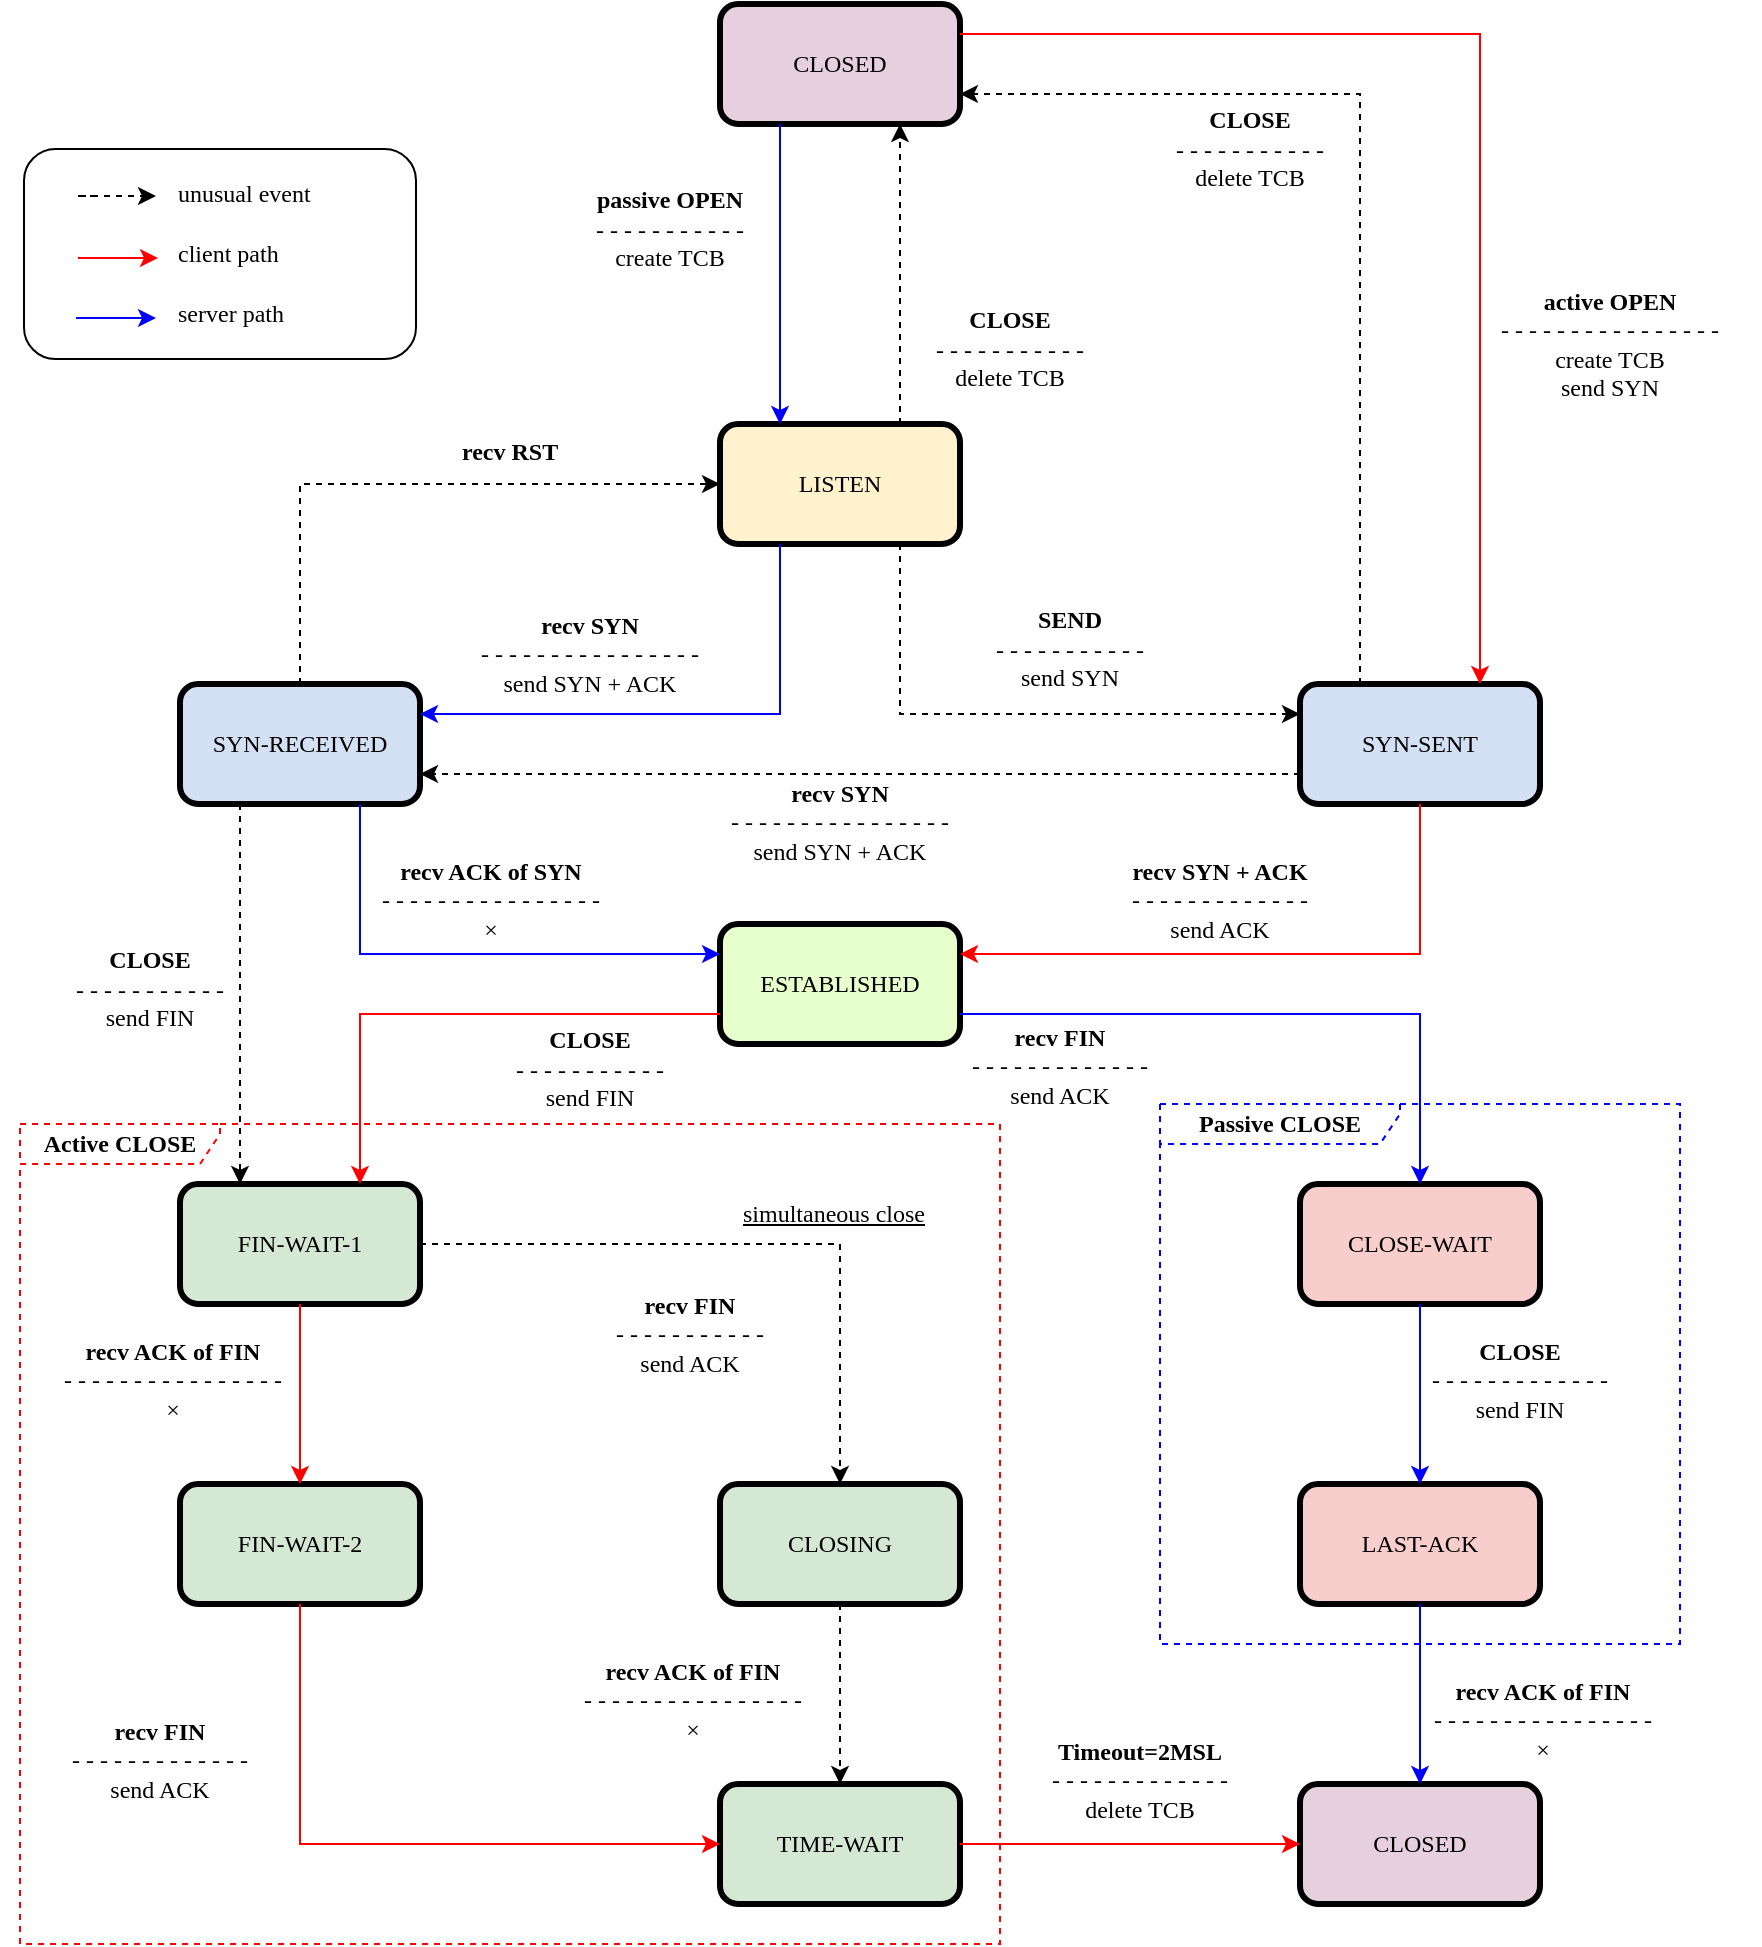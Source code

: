 <mxfile version="21.2.9" type="github">
  <diagram name="Page-1" id="c7558073-3199-34d8-9f00-42111426c3f3">
    <mxGraphModel dx="608" dy="942" grid="1" gridSize="10" guides="1" tooltips="1" connect="1" arrows="1" fold="1" page="1" pageScale="1" pageWidth="826" pageHeight="1169" background="none" math="0" shadow="0">
      <root>
        <mxCell id="0" />
        <mxCell id="1" parent="0" />
        <mxCell id="DdDH8tfC4Vi8uiK7Jez3-198" value="" style="rounded=1;whiteSpace=wrap;html=1;fontFamily=Comic Sans MS;" vertex="1" parent="1">
          <mxGeometry x="1258" y="171.5" width="196" height="105" as="geometry" />
        </mxCell>
        <mxCell id="DdDH8tfC4Vi8uiK7Jez3-146" value="&lt;div align=&quot;center&quot;&gt;&lt;b&gt;CLOSE&lt;br&gt;&lt;/b&gt;&lt;/div&gt;&lt;div align=&quot;center&quot;&gt;- - - - - - - - - - - - -&lt;br&gt;&lt;/div&gt;&lt;div align=&quot;center&quot;&gt;send FIN&lt;/div&gt;" style="text;whiteSpace=wrap;html=1;fontSize=12;fontFamily=Comic Sans MS;fontColor=default;align=center;" vertex="1" parent="1">
          <mxGeometry x="1936" y="759" width="140" height="70" as="geometry" />
        </mxCell>
        <mxCell id="DdDH8tfC4Vi8uiK7Jez3-96" value="LISTEN" style="rounded=1;whiteSpace=wrap;html=1;strokeColor=default;strokeWidth=3;fontFamily=Comic Sans MS;fontSize=12;fontColor=default;fillColor=#FFF2CC;shadow=0;" vertex="1" parent="1">
          <mxGeometry x="1606" y="309" width="120" height="60" as="geometry" />
        </mxCell>
        <mxCell id="DdDH8tfC4Vi8uiK7Jez3-98" value="&lt;div&gt;CLOSED&lt;/div&gt;" style="rounded=1;whiteSpace=wrap;html=1;strokeColor=default;strokeWidth=3;fontFamily=Comic Sans MS;fontSize=12;fontColor=default;fillColor=#E6D0DE;shadow=0;" vertex="1" parent="1">
          <mxGeometry x="1606" y="99" width="120" height="60" as="geometry" />
        </mxCell>
        <mxCell id="DdDH8tfC4Vi8uiK7Jez3-101" value="SYN-RECEIVED" style="rounded=1;whiteSpace=wrap;html=1;strokeColor=default;strokeWidth=3;fontFamily=Comic Sans MS;fontSize=12;fontColor=default;fillColor=#D4E1F5;shadow=0;" vertex="1" parent="1">
          <mxGeometry x="1336" y="439" width="120" height="60" as="geometry" />
        </mxCell>
        <mxCell id="DdDH8tfC4Vi8uiK7Jez3-102" value="&lt;div&gt;SYN-SENT&lt;/div&gt;" style="rounded=1;whiteSpace=wrap;html=1;strokeColor=default;strokeWidth=3;fontFamily=Comic Sans MS;fontSize=12;fontColor=default;fillColor=#D4E1F5;shadow=0;" vertex="1" parent="1">
          <mxGeometry x="1896" y="439" width="120" height="60" as="geometry" />
        </mxCell>
        <mxCell id="DdDH8tfC4Vi8uiK7Jez3-105" value="ESTABLISHED " style="rounded=1;whiteSpace=wrap;html=1;strokeColor=default;strokeWidth=3;fontFamily=Comic Sans MS;fontSize=12;fontColor=default;fillColor=#E6FFCC;shadow=0;" vertex="1" parent="1">
          <mxGeometry x="1606" y="559" width="120" height="60" as="geometry" />
        </mxCell>
        <mxCell id="DdDH8tfC4Vi8uiK7Jez3-106" value="&lt;div&gt;FIN-WAIT-1&lt;/div&gt;" style="rounded=1;whiteSpace=wrap;html=1;strokeColor=default;strokeWidth=3;fontFamily=Comic Sans MS;fontSize=12;fontColor=default;fillColor=#D5E8D4;shadow=0;" vertex="1" parent="1">
          <mxGeometry x="1336" y="689" width="120" height="60" as="geometry" />
        </mxCell>
        <mxCell id="DdDH8tfC4Vi8uiK7Jez3-107" value="&lt;div&gt;CLOSE-WAIT&lt;/div&gt;" style="rounded=1;whiteSpace=wrap;html=1;strokeColor=default;strokeWidth=3;fontFamily=Comic Sans MS;fontSize=12;fontColor=default;fillColor=#F8CECC;shadow=0;" vertex="1" parent="1">
          <mxGeometry x="1896" y="689" width="120" height="60" as="geometry" />
        </mxCell>
        <mxCell id="DdDH8tfC4Vi8uiK7Jez3-108" value="&lt;div&gt;FIN-WAIT-2&lt;/div&gt;" style="rounded=1;whiteSpace=wrap;html=1;strokeColor=default;strokeWidth=3;fontFamily=Comic Sans MS;fontSize=12;fontColor=default;fillColor=#D5E8D4;shadow=0;" vertex="1" parent="1">
          <mxGeometry x="1336" y="839" width="120" height="60" as="geometry" />
        </mxCell>
        <mxCell id="DdDH8tfC4Vi8uiK7Jez3-109" value="CLOSING" style="rounded=1;whiteSpace=wrap;html=1;strokeColor=default;strokeWidth=3;fontFamily=Comic Sans MS;fontSize=12;fontColor=default;fillColor=#D5E8D4;shadow=0;" vertex="1" parent="1">
          <mxGeometry x="1606" y="839" width="120" height="60" as="geometry" />
        </mxCell>
        <mxCell id="DdDH8tfC4Vi8uiK7Jez3-110" value="LAST-ACK" style="rounded=1;whiteSpace=wrap;html=1;strokeColor=default;strokeWidth=3;fontFamily=Comic Sans MS;fontSize=12;fontColor=default;fillColor=#F8CECC;shadow=0;" vertex="1" parent="1">
          <mxGeometry x="1896" y="839" width="120" height="60" as="geometry" />
        </mxCell>
        <mxCell id="DdDH8tfC4Vi8uiK7Jez3-111" value="&lt;div&gt;CLOSED&lt;/div&gt;" style="rounded=1;whiteSpace=wrap;html=1;strokeColor=default;strokeWidth=3;fontFamily=Comic Sans MS;fontSize=12;fontColor=default;fillColor=#E6D0DE;shadow=0;" vertex="1" parent="1">
          <mxGeometry x="1896" y="989" width="120" height="60" as="geometry" />
        </mxCell>
        <mxCell id="DdDH8tfC4Vi8uiK7Jez3-112" value="TIME-WAIT" style="rounded=1;whiteSpace=wrap;html=1;strokeColor=default;strokeWidth=3;fontFamily=Comic Sans MS;fontSize=12;fontColor=default;fillColor=#D5E8D4;shadow=0;" vertex="1" parent="1">
          <mxGeometry x="1606" y="989" width="120" height="60" as="geometry" />
        </mxCell>
        <mxCell id="DdDH8tfC4Vi8uiK7Jez3-115" value="&lt;div align=&quot;center&quot;&gt;&lt;b&gt;active OPEN&lt;/b&gt;&lt;/div&gt;&lt;div align=&quot;center&quot;&gt;- - - - - - - - - - - - - - - -&lt;br&gt;&lt;/div&gt;&lt;div align=&quot;center&quot;&gt;create TCB&lt;/div&gt;&lt;div align=&quot;center&quot;&gt;send SYN&lt;/div&gt;" style="text;html=1;strokeColor=none;fillColor=none;align=center;verticalAlign=middle;whiteSpace=wrap;rounded=0;fontSize=12;fontFamily=Comic Sans MS;fontColor=default;shadow=0;" vertex="1" parent="1">
          <mxGeometry x="1976" y="259" width="150" height="20" as="geometry" />
        </mxCell>
        <mxCell id="DdDH8tfC4Vi8uiK7Jez3-117" value="" style="endArrow=classic;html=1;rounded=0;fontFamily=Comic Sans MS;fontSize=12;fontColor=default;exitX=1;exitY=0.25;exitDx=0;exitDy=0;entryX=0.75;entryY=0;entryDx=0;entryDy=0;fillColor=#FF0000;strokeColor=#FF0000;shadow=0;" edge="1" parent="1" source="DdDH8tfC4Vi8uiK7Jez3-98" target="DdDH8tfC4Vi8uiK7Jez3-102">
          <mxGeometry width="50" height="50" relative="1" as="geometry">
            <mxPoint x="1766" y="719" as="sourcePoint" />
            <mxPoint x="1816" y="669" as="targetPoint" />
            <Array as="points">
              <mxPoint x="1986" y="114" />
            </Array>
          </mxGeometry>
        </mxCell>
        <mxCell id="DdDH8tfC4Vi8uiK7Jez3-124" value="" style="endArrow=classic;html=1;rounded=0;dashed=1;fontFamily=Comic Sans MS;fontSize=12;fontColor=default;exitX=0.25;exitY=0;exitDx=0;exitDy=0;entryX=1;entryY=0.75;entryDx=0;entryDy=0;fillColor=#FF0000;strokeColor=#000000;shadow=0;" edge="1" parent="1" source="DdDH8tfC4Vi8uiK7Jez3-102" target="DdDH8tfC4Vi8uiK7Jez3-98">
          <mxGeometry width="50" height="50" relative="1" as="geometry">
            <mxPoint x="1736" y="124" as="sourcePoint" />
            <mxPoint x="1996" y="449" as="targetPoint" />
            <Array as="points">
              <mxPoint x="1926" y="144" />
            </Array>
          </mxGeometry>
        </mxCell>
        <mxCell id="DdDH8tfC4Vi8uiK7Jez3-127" value="" style="endArrow=classic;html=1;rounded=0;fontFamily=Comic Sans MS;fontSize=12;fontColor=default;exitX=0.25;exitY=1;exitDx=0;exitDy=0;fillColor=#FF0000;strokeColor=#0000FF;entryX=0.25;entryY=0;entryDx=0;entryDy=0;shadow=0;" edge="1" parent="1" source="DdDH8tfC4Vi8uiK7Jez3-98" target="DdDH8tfC4Vi8uiK7Jez3-96">
          <mxGeometry width="50" height="50" relative="1" as="geometry">
            <mxPoint x="1736" y="124" as="sourcePoint" />
            <mxPoint x="1696" y="299" as="targetPoint" />
            <Array as="points" />
          </mxGeometry>
        </mxCell>
        <mxCell id="DdDH8tfC4Vi8uiK7Jez3-128" value="" style="endArrow=classic;html=1;rounded=0;dashed=1;fontFamily=Comic Sans MS;fontSize=12;fontColor=default;exitX=0.75;exitY=0;exitDx=0;exitDy=0;entryX=0.75;entryY=1;entryDx=0;entryDy=0;fillColor=#FF0000;strokeColor=#000000;shadow=0;" edge="1" parent="1" source="DdDH8tfC4Vi8uiK7Jez3-96" target="DdDH8tfC4Vi8uiK7Jez3-98">
          <mxGeometry width="50" height="50" relative="1" as="geometry">
            <mxPoint x="1646" y="169" as="sourcePoint" />
            <mxPoint x="1646" y="319" as="targetPoint" />
            <Array as="points" />
          </mxGeometry>
        </mxCell>
        <mxCell id="DdDH8tfC4Vi8uiK7Jez3-131" value="&lt;div&gt;&lt;br&gt;&lt;/div&gt;&lt;div&gt;&lt;b&gt;CLOSE&lt;/b&gt;&lt;br&gt;&lt;/div&gt;&lt;div&gt;- - - - - - - - - - - &lt;br&gt;&lt;/div&gt;&lt;div&gt;delete TCB&lt;/div&gt;" style="text;html=1;strokeColor=none;fillColor=none;align=center;verticalAlign=middle;whiteSpace=wrap;rounded=0;fontSize=12;fontFamily=Comic Sans MS;fontColor=default;shadow=0;" vertex="1" parent="1">
          <mxGeometry x="1796" y="149" width="150" height="30" as="geometry" />
        </mxCell>
        <mxCell id="DdDH8tfC4Vi8uiK7Jez3-132" value="&lt;div&gt;&lt;br&gt;&lt;/div&gt;&lt;div&gt;&lt;b&gt;passive OPEN&lt;/b&gt;&lt;br&gt;&lt;/div&gt;&lt;div&gt;- - - - - - - - - - - &lt;br&gt;&lt;/div&gt;&lt;div&gt;create TCB&lt;/div&gt;" style="text;html=1;strokeColor=none;fillColor=none;align=center;verticalAlign=middle;whiteSpace=wrap;rounded=0;fontSize=12;fontFamily=Comic Sans MS;fontColor=default;shadow=0;" vertex="1" parent="1">
          <mxGeometry x="1506" y="189" width="150" height="30" as="geometry" />
        </mxCell>
        <mxCell id="DdDH8tfC4Vi8uiK7Jez3-133" value="&lt;div&gt;&lt;br&gt;&lt;/div&gt;&lt;div&gt;&lt;b&gt;CLOSE&lt;/b&gt;&lt;br&gt;&lt;/div&gt;&lt;div&gt;- - - - - - - - - - - &lt;br&gt;&lt;/div&gt;&lt;div&gt;delete TCB&lt;/div&gt;" style="text;html=1;strokeColor=none;fillColor=none;align=center;verticalAlign=middle;whiteSpace=wrap;rounded=0;fontSize=12;fontFamily=Comic Sans MS;fontColor=default;shadow=0;" vertex="1" parent="1">
          <mxGeometry x="1676" y="249" width="150" height="30" as="geometry" />
        </mxCell>
        <mxCell id="DdDH8tfC4Vi8uiK7Jez3-136" value="" style="endArrow=classic;html=1;rounded=0;fontFamily=Comic Sans MS;fontSize=12;fontColor=default;exitX=0.25;exitY=1;exitDx=0;exitDy=0;fillColor=#FF0000;strokeColor=#0000FF;entryX=1;entryY=0.25;entryDx=0;entryDy=0;shadow=0;" edge="1" parent="1" source="DdDH8tfC4Vi8uiK7Jez3-96" target="DdDH8tfC4Vi8uiK7Jez3-101">
          <mxGeometry width="50" height="50" relative="1" as="geometry">
            <mxPoint x="1646" y="169" as="sourcePoint" />
            <mxPoint x="1646" y="319" as="targetPoint" />
            <Array as="points">
              <mxPoint x="1636" y="454" />
            </Array>
          </mxGeometry>
        </mxCell>
        <mxCell id="DdDH8tfC4Vi8uiK7Jez3-137" value="&lt;div align=&quot;center&quot;&gt;&lt;b&gt;recv SYN&lt;br&gt;&lt;/b&gt;&lt;/div&gt;&lt;div align=&quot;center&quot;&gt;- - - - - - - - - - - - - - - -&lt;br&gt;&lt;/div&gt;&lt;div align=&quot;center&quot;&gt;send SYN + ACK&lt;br&gt;&lt;/div&gt;" style="text;html=1;strokeColor=none;fillColor=none;align=center;verticalAlign=middle;whiteSpace=wrap;rounded=0;fontSize=12;fontFamily=Comic Sans MS;fontColor=default;shadow=0;" vertex="1" parent="1">
          <mxGeometry x="1466" y="409" width="150" height="30" as="geometry" />
        </mxCell>
        <mxCell id="DdDH8tfC4Vi8uiK7Jez3-138" value="" style="endArrow=classic;html=1;rounded=0;dashed=1;fontFamily=Comic Sans MS;fontSize=12;fontColor=default;fillColor=#FF0000;strokeColor=#000000;shadow=0;exitX=0;exitY=0.75;exitDx=0;exitDy=0;entryX=1;entryY=0.75;entryDx=0;entryDy=0;" edge="1" parent="1" source="DdDH8tfC4Vi8uiK7Jez3-102" target="DdDH8tfC4Vi8uiK7Jez3-101">
          <mxGeometry width="50" height="50" relative="1" as="geometry">
            <mxPoint x="1886" y="480" as="sourcePoint" />
            <mxPoint x="1470" y="500" as="targetPoint" />
            <Array as="points" />
          </mxGeometry>
        </mxCell>
        <mxCell id="DdDH8tfC4Vi8uiK7Jez3-139" value="&lt;div align=&quot;center&quot;&gt;&lt;b&gt;recv SYN&lt;br&gt;&lt;/b&gt;&lt;/div&gt;&lt;div align=&quot;center&quot;&gt;- - - - - - - - - - - - - - - -&lt;br&gt;&lt;/div&gt;&lt;div align=&quot;center&quot;&gt;send SYN + ACK&lt;br&gt;&lt;/div&gt;" style="text;html=1;strokeColor=none;fillColor=none;align=center;verticalAlign=middle;whiteSpace=wrap;rounded=0;fontSize=12;fontFamily=Comic Sans MS;fontColor=default;shadow=0;" vertex="1" parent="1">
          <mxGeometry x="1591" y="493" width="150" height="30" as="geometry" />
        </mxCell>
        <mxCell id="DdDH8tfC4Vi8uiK7Jez3-141" value="" style="endArrow=classic;html=1;rounded=0;fontFamily=Comic Sans MS;fontSize=12;fontColor=default;exitX=0.75;exitY=1;exitDx=0;exitDy=0;fillColor=#FF0000;strokeColor=#0000FF;entryX=0;entryY=0.25;entryDx=0;entryDy=0;shadow=0;" edge="1" parent="1" source="DdDH8tfC4Vi8uiK7Jez3-101" target="DdDH8tfC4Vi8uiK7Jez3-105">
          <mxGeometry width="50" height="50" relative="1" as="geometry">
            <mxPoint x="1646" y="379" as="sourcePoint" />
            <mxPoint x="1466" y="464" as="targetPoint" />
            <Array as="points">
              <mxPoint x="1426" y="574" />
            </Array>
          </mxGeometry>
        </mxCell>
        <mxCell id="DdDH8tfC4Vi8uiK7Jez3-142" value="" style="endArrow=classic;html=1;rounded=0;fontFamily=Comic Sans MS;fontSize=12;fontColor=default;exitX=1;exitY=0.75;exitDx=0;exitDy=0;fillColor=#FF0000;strokeColor=#0000FF;entryX=0.5;entryY=0;entryDx=0;entryDy=0;shadow=0;" edge="1" parent="1" source="DdDH8tfC4Vi8uiK7Jez3-105" target="DdDH8tfC4Vi8uiK7Jez3-107">
          <mxGeometry width="50" height="50" relative="1" as="geometry">
            <mxPoint x="1406" y="509" as="sourcePoint" />
            <mxPoint x="1616" y="584" as="targetPoint" />
            <Array as="points">
              <mxPoint x="1956" y="604" />
            </Array>
          </mxGeometry>
        </mxCell>
        <mxCell id="DdDH8tfC4Vi8uiK7Jez3-143" value="" style="endArrow=classic;html=1;rounded=0;fontFamily=Comic Sans MS;fontSize=12;fontColor=default;exitX=0.5;exitY=1;exitDx=0;exitDy=0;fillColor=#FF0000;strokeColor=#0000FF;entryX=0.5;entryY=0;entryDx=0;entryDy=0;shadow=0;" edge="1" parent="1" source="DdDH8tfC4Vi8uiK7Jez3-107" target="DdDH8tfC4Vi8uiK7Jez3-110">
          <mxGeometry width="50" height="50" relative="1" as="geometry">
            <mxPoint x="1736" y="584" as="sourcePoint" />
            <mxPoint x="1966" y="679" as="targetPoint" />
            <Array as="points" />
          </mxGeometry>
        </mxCell>
        <mxCell id="DdDH8tfC4Vi8uiK7Jez3-144" value="&lt;div align=&quot;center&quot;&gt;&lt;b&gt;recv ACK of SYN&lt;br&gt;&lt;/b&gt;&lt;/div&gt;&lt;div align=&quot;center&quot;&gt;- - - - - - - - - - - - - - - -&lt;br&gt;&lt;/div&gt;&lt;div align=&quot;center&quot;&gt;×&lt;br&gt;&lt;/div&gt;" style="text;whiteSpace=wrap;html=1;fontSize=12;fontFamily=Comic Sans MS;fontColor=default;" vertex="1" parent="1">
          <mxGeometry x="1435" y="519" width="140" height="70" as="geometry" />
        </mxCell>
        <mxCell id="DdDH8tfC4Vi8uiK7Jez3-145" value="&lt;div align=&quot;center&quot;&gt;&lt;b&gt;recv FIN&lt;/b&gt;&lt;/div&gt;&lt;div align=&quot;center&quot;&gt;- - - - - - - - - - - - -&lt;br&gt;&lt;/div&gt;&lt;div align=&quot;center&quot;&gt;send ACK&lt;br&gt;&lt;/div&gt;" style="text;whiteSpace=wrap;html=1;fontSize=12;fontFamily=Comic Sans MS;fontColor=default;align=center;" vertex="1" parent="1">
          <mxGeometry x="1706" y="602" width="140" height="70" as="geometry" />
        </mxCell>
        <mxCell id="DdDH8tfC4Vi8uiK7Jez3-147" value="" style="endArrow=classic;html=1;rounded=0;fontFamily=Comic Sans MS;fontSize=12;fontColor=default;exitX=0.5;exitY=1;exitDx=0;exitDy=0;fillColor=#FF0000;strokeColor=#0000FF;entryX=0.5;entryY=0;entryDx=0;entryDy=0;shadow=0;" edge="1" parent="1" source="DdDH8tfC4Vi8uiK7Jez3-110" target="DdDH8tfC4Vi8uiK7Jez3-111">
          <mxGeometry width="50" height="50" relative="1" as="geometry">
            <mxPoint x="1966" y="739" as="sourcePoint" />
            <mxPoint x="1966" y="859" as="targetPoint" />
            <Array as="points" />
          </mxGeometry>
        </mxCell>
        <mxCell id="DdDH8tfC4Vi8uiK7Jez3-148" value="&lt;div align=&quot;center&quot;&gt;&lt;b&gt;recv ACK of FIN&lt;br&gt;&lt;/b&gt;&lt;/div&gt;&lt;div align=&quot;center&quot;&gt;- - - - - - - - - - - - - - - -&lt;br&gt;&lt;/div&gt;&lt;div align=&quot;center&quot;&gt;×&lt;br&gt;&lt;/div&gt;" style="text;whiteSpace=wrap;html=1;fontSize=12;fontFamily=Comic Sans MS;fontColor=default;" vertex="1" parent="1">
          <mxGeometry x="1961" y="929" width="140" height="70" as="geometry" />
        </mxCell>
        <mxCell id="DdDH8tfC4Vi8uiK7Jez3-154" value="" style="endArrow=classic;html=1;rounded=0;dashed=1;fontFamily=Comic Sans MS;fontSize=12;fontColor=default;exitX=0.5;exitY=0;exitDx=0;exitDy=0;entryX=0;entryY=0.5;entryDx=0;entryDy=0;fillColor=#FF0000;strokeColor=#000000;shadow=0;" edge="1" parent="1" source="DdDH8tfC4Vi8uiK7Jez3-101" target="DdDH8tfC4Vi8uiK7Jez3-96">
          <mxGeometry width="50" height="50" relative="1" as="geometry">
            <mxPoint x="1906" y="479" as="sourcePoint" />
            <mxPoint x="1466" y="479" as="targetPoint" />
            <Array as="points">
              <mxPoint x="1396" y="339" />
            </Array>
          </mxGeometry>
        </mxCell>
        <mxCell id="DdDH8tfC4Vi8uiK7Jez3-155" value="&lt;div align=&quot;center&quot;&gt;&lt;b&gt;recv RST&lt;br&gt;&lt;/b&gt;&lt;/div&gt;" style="text;whiteSpace=wrap;html=1;fontSize=12;fontFamily=Comic Sans MS;fontColor=default;" vertex="1" parent="1">
          <mxGeometry x="1475" y="309" width="60" height="30" as="geometry" />
        </mxCell>
        <mxCell id="DdDH8tfC4Vi8uiK7Jez3-160" value="&lt;b&gt;Passive CLOSE&lt;/b&gt;" style="shape=umlFrame;whiteSpace=wrap;html=1;pointerEvents=0;width=120;height=20;strokeColor=#0000FF;dashed=1;fillColor=none;fontFamily=Comic Sans MS;" vertex="1" parent="1">
          <mxGeometry x="1826" y="649" width="260" height="270" as="geometry" />
        </mxCell>
        <mxCell id="DdDH8tfC4Vi8uiK7Jez3-163" value="" style="endArrow=classic;html=1;rounded=0;fontFamily=Comic Sans MS;fontSize=12;fontColor=default;exitX=0.5;exitY=1;exitDx=0;exitDy=0;entryX=1;entryY=0.25;entryDx=0;entryDy=0;fillColor=#FF0000;strokeColor=#FF0000;shadow=0;" edge="1" parent="1" source="DdDH8tfC4Vi8uiK7Jez3-102" target="DdDH8tfC4Vi8uiK7Jez3-105">
          <mxGeometry width="50" height="50" relative="1" as="geometry">
            <mxPoint x="1736" y="124" as="sourcePoint" />
            <mxPoint x="1996" y="449" as="targetPoint" />
            <Array as="points">
              <mxPoint x="1956" y="574" />
            </Array>
          </mxGeometry>
        </mxCell>
        <mxCell id="DdDH8tfC4Vi8uiK7Jez3-164" value="&lt;div align=&quot;center&quot;&gt;&lt;b&gt;recv SYN + ACK&lt;br&gt;&lt;/b&gt;&lt;/div&gt;&lt;div align=&quot;center&quot;&gt;- - - - - - - - - - - - -&lt;br&gt;&lt;/div&gt;&lt;div align=&quot;center&quot;&gt;send ACK&lt;br&gt;&lt;/div&gt;" style="text;whiteSpace=wrap;html=1;fontSize=12;fontFamily=Comic Sans MS;fontColor=default;align=center;" vertex="1" parent="1">
          <mxGeometry x="1786" y="519" width="140" height="70" as="geometry" />
        </mxCell>
        <mxCell id="DdDH8tfC4Vi8uiK7Jez3-165" value="" style="endArrow=classic;html=1;rounded=0;dashed=1;fontFamily=Comic Sans MS;fontSize=12;fontColor=default;exitX=0.25;exitY=1;exitDx=0;exitDy=0;entryX=0.25;entryY=0;entryDx=0;entryDy=0;fillColor=#FF0000;strokeColor=#000000;shadow=0;" edge="1" parent="1" source="DdDH8tfC4Vi8uiK7Jez3-101" target="DdDH8tfC4Vi8uiK7Jez3-106">
          <mxGeometry width="50" height="50" relative="1" as="geometry">
            <mxPoint x="1616" y="349" as="sourcePoint" />
            <mxPoint x="1406" y="449" as="targetPoint" />
            <Array as="points" />
          </mxGeometry>
        </mxCell>
        <mxCell id="DdDH8tfC4Vi8uiK7Jez3-166" value="&lt;div&gt;&lt;br&gt;&lt;/div&gt;&lt;div&gt;&lt;b&gt;CLOSE&lt;/b&gt;&lt;br&gt;&lt;/div&gt;&lt;div&gt;- - - - - - - - - - - &lt;br&gt;&lt;/div&gt;&lt;div&gt;send FIN&lt;br&gt;&lt;/div&gt;" style="text;html=1;strokeColor=none;fillColor=none;align=center;verticalAlign=middle;whiteSpace=wrap;rounded=0;fontSize=12;fontFamily=Comic Sans MS;fontColor=default;shadow=0;" vertex="1" parent="1">
          <mxGeometry x="1246" y="569" width="150" height="30" as="geometry" />
        </mxCell>
        <mxCell id="DdDH8tfC4Vi8uiK7Jez3-167" value="" style="endArrow=classic;html=1;rounded=0;fontFamily=Comic Sans MS;fontSize=12;fontColor=default;exitX=0;exitY=0.75;exitDx=0;exitDy=0;entryX=0.75;entryY=0;entryDx=0;entryDy=0;fillColor=#FF0000;strokeColor=#FF0000;shadow=0;" edge="1" parent="1" source="DdDH8tfC4Vi8uiK7Jez3-105" target="DdDH8tfC4Vi8uiK7Jez3-106">
          <mxGeometry width="50" height="50" relative="1" as="geometry">
            <mxPoint x="1966" y="509" as="sourcePoint" />
            <mxPoint x="1736" y="584" as="targetPoint" />
            <Array as="points">
              <mxPoint x="1426" y="604" />
            </Array>
          </mxGeometry>
        </mxCell>
        <mxCell id="DdDH8tfC4Vi8uiK7Jez3-168" value="&lt;div&gt;&lt;br&gt;&lt;/div&gt;&lt;div&gt;&lt;b&gt;CLOSE&lt;/b&gt;&lt;br&gt;&lt;/div&gt;&lt;div&gt;- - - - - - - - - - - &lt;br&gt;&lt;/div&gt;&lt;div&gt;send FIN&lt;br&gt;&lt;/div&gt;" style="text;html=1;strokeColor=none;fillColor=none;align=center;verticalAlign=middle;whiteSpace=wrap;rounded=0;fontSize=12;fontFamily=Comic Sans MS;fontColor=default;shadow=0;" vertex="1" parent="1">
          <mxGeometry x="1466" y="609" width="150" height="30" as="geometry" />
        </mxCell>
        <mxCell id="DdDH8tfC4Vi8uiK7Jez3-169" value="" style="endArrow=classic;html=1;rounded=0;fontFamily=Comic Sans MS;fontSize=12;fontColor=default;exitX=0.5;exitY=1;exitDx=0;exitDy=0;fillColor=#FF0000;strokeColor=#FF0000;shadow=0;" edge="1" parent="1" source="DdDH8tfC4Vi8uiK7Jez3-106" target="DdDH8tfC4Vi8uiK7Jez3-108">
          <mxGeometry width="50" height="50" relative="1" as="geometry">
            <mxPoint x="1616" y="614" as="sourcePoint" />
            <mxPoint x="1436" y="679" as="targetPoint" />
            <Array as="points">
              <mxPoint x="1396" y="779" />
            </Array>
          </mxGeometry>
        </mxCell>
        <mxCell id="DdDH8tfC4Vi8uiK7Jez3-170" value="&lt;div align=&quot;center&quot;&gt;&lt;b&gt;recv ACK of FIN&lt;br&gt;&lt;/b&gt;&lt;/div&gt;&lt;div align=&quot;center&quot;&gt;- - - - - - - - - - - - - - - -&lt;br&gt;&lt;/div&gt;&lt;div align=&quot;center&quot;&gt;×&lt;br&gt;&lt;/div&gt;" style="text;whiteSpace=wrap;html=1;fontSize=12;fontFamily=Comic Sans MS;fontColor=default;" vertex="1" parent="1">
          <mxGeometry x="1276" y="759" width="140" height="70" as="geometry" />
        </mxCell>
        <mxCell id="DdDH8tfC4Vi8uiK7Jez3-171" value="&lt;div align=&quot;center&quot;&gt;&lt;b&gt;recv FIN&lt;/b&gt;&lt;/div&gt;&lt;div align=&quot;center&quot;&gt;- - - - - - - - - - - - -&lt;br&gt;&lt;/div&gt;&lt;div align=&quot;center&quot;&gt;send ACK&lt;br&gt;&lt;/div&gt;" style="text;whiteSpace=wrap;html=1;fontSize=12;fontFamily=Comic Sans MS;fontColor=default;align=center;" vertex="1" parent="1">
          <mxGeometry x="1256" y="949" width="140" height="70" as="geometry" />
        </mxCell>
        <mxCell id="DdDH8tfC4Vi8uiK7Jez3-172" value="" style="endArrow=classic;html=1;rounded=0;fontFamily=Comic Sans MS;fontSize=12;fontColor=default;exitX=0.5;exitY=1;exitDx=0;exitDy=0;fillColor=#FF0000;strokeColor=#FF0000;shadow=0;entryX=0;entryY=0.5;entryDx=0;entryDy=0;" edge="1" parent="1" source="DdDH8tfC4Vi8uiK7Jez3-108" target="DdDH8tfC4Vi8uiK7Jez3-112">
          <mxGeometry width="50" height="50" relative="1" as="geometry">
            <mxPoint x="1406" y="739" as="sourcePoint" />
            <mxPoint x="1406" y="849" as="targetPoint" />
            <Array as="points">
              <mxPoint x="1396" y="1019" />
            </Array>
          </mxGeometry>
        </mxCell>
        <mxCell id="DdDH8tfC4Vi8uiK7Jez3-173" value="&lt;b&gt;Active CLOSE&lt;/b&gt;" style="shape=umlFrame;whiteSpace=wrap;html=1;pointerEvents=0;width=100;height=20;strokeColor=#FF0000;dashed=1;fillColor=none;fontFamily=Comic Sans MS;" vertex="1" parent="1">
          <mxGeometry x="1256" y="659" width="490" height="410" as="geometry" />
        </mxCell>
        <mxCell id="DdDH8tfC4Vi8uiK7Jez3-175" value="" style="endArrow=classic;html=1;rounded=0;dashed=1;fontFamily=Comic Sans MS;fontSize=12;fontColor=default;exitX=1;exitY=0.5;exitDx=0;exitDy=0;entryX=0.5;entryY=0;entryDx=0;entryDy=0;fillColor=#FF0000;strokeColor=#000000;shadow=0;" edge="1" parent="1" source="DdDH8tfC4Vi8uiK7Jez3-106" target="DdDH8tfC4Vi8uiK7Jez3-109">
          <mxGeometry width="50" height="50" relative="1" as="geometry">
            <mxPoint x="1376" y="509" as="sourcePoint" />
            <mxPoint x="1376" y="699" as="targetPoint" />
            <Array as="points">
              <mxPoint x="1666" y="719" />
            </Array>
          </mxGeometry>
        </mxCell>
        <mxCell id="DdDH8tfC4Vi8uiK7Jez3-176" value="&lt;div align=&quot;center&quot;&gt;&lt;b&gt;recv FIN&lt;br&gt;&lt;/b&gt;&lt;/div&gt;&lt;div align=&quot;center&quot;&gt;- - - - - - - - - - -&lt;br&gt;&lt;/div&gt;&lt;div align=&quot;center&quot;&gt;send ACK&lt;br&gt;&lt;/div&gt;" style="text;html=1;strokeColor=none;fillColor=none;align=center;verticalAlign=middle;whiteSpace=wrap;rounded=0;fontSize=12;fontFamily=Comic Sans MS;fontColor=default;shadow=0;" vertex="1" parent="1">
          <mxGeometry x="1516" y="749" width="150" height="30" as="geometry" />
        </mxCell>
        <mxCell id="DdDH8tfC4Vi8uiK7Jez3-177" value="" style="endArrow=classic;html=1;rounded=0;fontFamily=Comic Sans MS;fontSize=12;fontColor=default;exitX=1;exitY=0.5;exitDx=0;exitDy=0;fillColor=#FF0000;strokeColor=#FF0000;shadow=0;entryX=0;entryY=0.5;entryDx=0;entryDy=0;" edge="1" parent="1" source="DdDH8tfC4Vi8uiK7Jez3-112" target="DdDH8tfC4Vi8uiK7Jez3-111">
          <mxGeometry width="50" height="50" relative="1" as="geometry">
            <mxPoint x="1406" y="909" as="sourcePoint" />
            <mxPoint x="1616" y="1029" as="targetPoint" />
            <Array as="points" />
          </mxGeometry>
        </mxCell>
        <mxCell id="DdDH8tfC4Vi8uiK7Jez3-178" value="&lt;div align=&quot;center&quot;&gt;&lt;b&gt;Timeout=2MSL&lt;br&gt;&lt;/b&gt;&lt;/div&gt;&lt;div align=&quot;center&quot;&gt;- - - - - - - - - - - - -&lt;br&gt;&lt;/div&gt;&lt;div align=&quot;center&quot;&gt;delete TCB&lt;br&gt;&lt;/div&gt;" style="text;whiteSpace=wrap;html=1;fontSize=12;fontFamily=Comic Sans MS;fontColor=default;align=center;" vertex="1" parent="1">
          <mxGeometry x="1746" y="959" width="140" height="70" as="geometry" />
        </mxCell>
        <mxCell id="DdDH8tfC4Vi8uiK7Jez3-179" value="" style="endArrow=classic;html=1;rounded=0;dashed=1;fontFamily=Comic Sans MS;fontSize=12;fontColor=default;exitX=0.5;exitY=1;exitDx=0;exitDy=0;entryX=0.5;entryY=0;entryDx=0;entryDy=0;fillColor=#FF0000;strokeColor=#000000;shadow=0;" edge="1" parent="1" source="DdDH8tfC4Vi8uiK7Jez3-109" target="DdDH8tfC4Vi8uiK7Jez3-112">
          <mxGeometry width="50" height="50" relative="1" as="geometry">
            <mxPoint x="1466" y="729" as="sourcePoint" />
            <mxPoint x="1676" y="849" as="targetPoint" />
            <Array as="points" />
          </mxGeometry>
        </mxCell>
        <mxCell id="DdDH8tfC4Vi8uiK7Jez3-180" value="&lt;div align=&quot;center&quot;&gt;&lt;b&gt;recv ACK of FIN&lt;br&gt;&lt;/b&gt;&lt;/div&gt;&lt;div align=&quot;center&quot;&gt;- - - - - - - - - - - - - - - -&lt;br&gt;&lt;/div&gt;&lt;div align=&quot;center&quot;&gt;×&lt;br&gt;&lt;/div&gt;" style="text;whiteSpace=wrap;html=1;fontSize=12;fontFamily=Comic Sans MS;fontColor=default;" vertex="1" parent="1">
          <mxGeometry x="1536" y="919" width="140" height="70" as="geometry" />
        </mxCell>
        <mxCell id="DdDH8tfC4Vi8uiK7Jez3-183" value="" style="endArrow=classic;html=1;rounded=0;dashed=1;fontFamily=Comic Sans MS;fontSize=12;fontColor=default;fillColor=#FF0000;strokeColor=#000000;shadow=0;" edge="1" parent="1">
          <mxGeometry width="50" height="50" relative="1" as="geometry">
            <mxPoint x="1294" y="195" as="sourcePoint" />
            <mxPoint x="1324" y="195" as="targetPoint" />
            <Array as="points">
              <mxPoint x="1284" y="195" />
            </Array>
          </mxGeometry>
        </mxCell>
        <mxCell id="DdDH8tfC4Vi8uiK7Jez3-190" value="" style="endArrow=classic;html=1;rounded=0;fontFamily=Comic Sans MS;fontSize=12;fontColor=default;fillColor=#FF0000;strokeColor=#FF0000;shadow=0;" edge="1" parent="1">
          <mxGeometry width="50" height="50" relative="1" as="geometry">
            <mxPoint x="1285" y="226" as="sourcePoint" />
            <mxPoint x="1325" y="226" as="targetPoint" />
            <Array as="points">
              <mxPoint x="1305" y="226" />
            </Array>
          </mxGeometry>
        </mxCell>
        <mxCell id="DdDH8tfC4Vi8uiK7Jez3-191" value="" style="endArrow=classic;html=1;rounded=0;fontFamily=Comic Sans MS;fontSize=12;fontColor=default;fillColor=#FF0000;strokeColor=#0000FF;shadow=0;" edge="1" parent="1">
          <mxGeometry width="50" height="50" relative="1" as="geometry">
            <mxPoint x="1284" y="256" as="sourcePoint" />
            <mxPoint x="1324" y="256" as="targetPoint" />
            <Array as="points">
              <mxPoint x="1304" y="256" />
            </Array>
          </mxGeometry>
        </mxCell>
        <mxCell id="DdDH8tfC4Vi8uiK7Jez3-194" value="&lt;div align=&quot;left&quot;&gt;unusual event&lt;/div&gt;" style="text;html=1;strokeColor=none;fillColor=none;align=left;verticalAlign=middle;whiteSpace=wrap;rounded=0;fontFamily=Comic Sans MS;" vertex="1" parent="1">
          <mxGeometry x="1333" y="179" width="150" height="30" as="geometry" />
        </mxCell>
        <mxCell id="DdDH8tfC4Vi8uiK7Jez3-195" value="&lt;div align=&quot;left&quot;&gt;client path&lt;/div&gt;" style="text;html=1;strokeColor=none;fillColor=none;align=left;verticalAlign=middle;whiteSpace=wrap;rounded=0;fontFamily=Comic Sans MS;" vertex="1" parent="1">
          <mxGeometry x="1333" y="209" width="150" height="30" as="geometry" />
        </mxCell>
        <mxCell id="DdDH8tfC4Vi8uiK7Jez3-196" value="&lt;div align=&quot;left&quot;&gt;server path&lt;/div&gt;" style="text;html=1;strokeColor=none;fillColor=none;align=left;verticalAlign=middle;whiteSpace=wrap;rounded=0;fontFamily=Comic Sans MS;" vertex="1" parent="1">
          <mxGeometry x="1333" y="239" width="150" height="30" as="geometry" />
        </mxCell>
        <mxCell id="DdDH8tfC4Vi8uiK7Jez3-199" value="&lt;div&gt;&lt;br&gt;&lt;/div&gt;&lt;div&gt;&lt;b&gt;SEND&lt;/b&gt;&lt;br&gt;&lt;/div&gt;&lt;div&gt;- - - - - - - - - - - &lt;br&gt;&lt;/div&gt;send SYN" style="text;html=1;strokeColor=none;fillColor=none;align=center;verticalAlign=middle;whiteSpace=wrap;rounded=0;fontSize=12;fontFamily=Comic Sans MS;fontColor=default;shadow=0;" vertex="1" parent="1">
          <mxGeometry x="1706" y="399" width="150" height="30" as="geometry" />
        </mxCell>
        <mxCell id="DdDH8tfC4Vi8uiK7Jez3-200" value="" style="endArrow=classic;html=1;rounded=0;dashed=1;fontFamily=Comic Sans MS;fontSize=12;fontColor=default;exitX=0.75;exitY=1;exitDx=0;exitDy=0;entryX=0;entryY=0.25;entryDx=0;entryDy=0;fillColor=#FF0000;strokeColor=#000000;shadow=0;" edge="1" parent="1" source="DdDH8tfC4Vi8uiK7Jez3-96" target="DdDH8tfC4Vi8uiK7Jez3-102">
          <mxGeometry width="50" height="50" relative="1" as="geometry">
            <mxPoint x="1706" y="319" as="sourcePoint" />
            <mxPoint x="1706" y="169" as="targetPoint" />
            <Array as="points">
              <mxPoint x="1696" y="454" />
            </Array>
          </mxGeometry>
        </mxCell>
        <mxCell id="DdDH8tfC4Vi8uiK7Jez3-201" style="edgeStyle=orthogonalEdgeStyle;rounded=0;orthogonalLoop=1;jettySize=auto;html=1;exitX=0.5;exitY=1;exitDx=0;exitDy=0;fontFamily=Comic Sans MS;" edge="1" parent="1" source="DdDH8tfC4Vi8uiK7Jez3-199" target="DdDH8tfC4Vi8uiK7Jez3-199">
          <mxGeometry relative="1" as="geometry" />
        </mxCell>
        <mxCell id="DdDH8tfC4Vi8uiK7Jez3-242" value="&lt;u&gt;&lt;font face=&quot;Comic Sans MS&quot;&gt;simultaneous close&lt;/font&gt;&lt;/u&gt;" style="text;html=1;strokeColor=none;fillColor=none;align=center;verticalAlign=middle;whiteSpace=wrap;rounded=0;" vertex="1" parent="1">
          <mxGeometry x="1600" y="689" width="126" height="30" as="geometry" />
        </mxCell>
      </root>
    </mxGraphModel>
  </diagram>
</mxfile>
